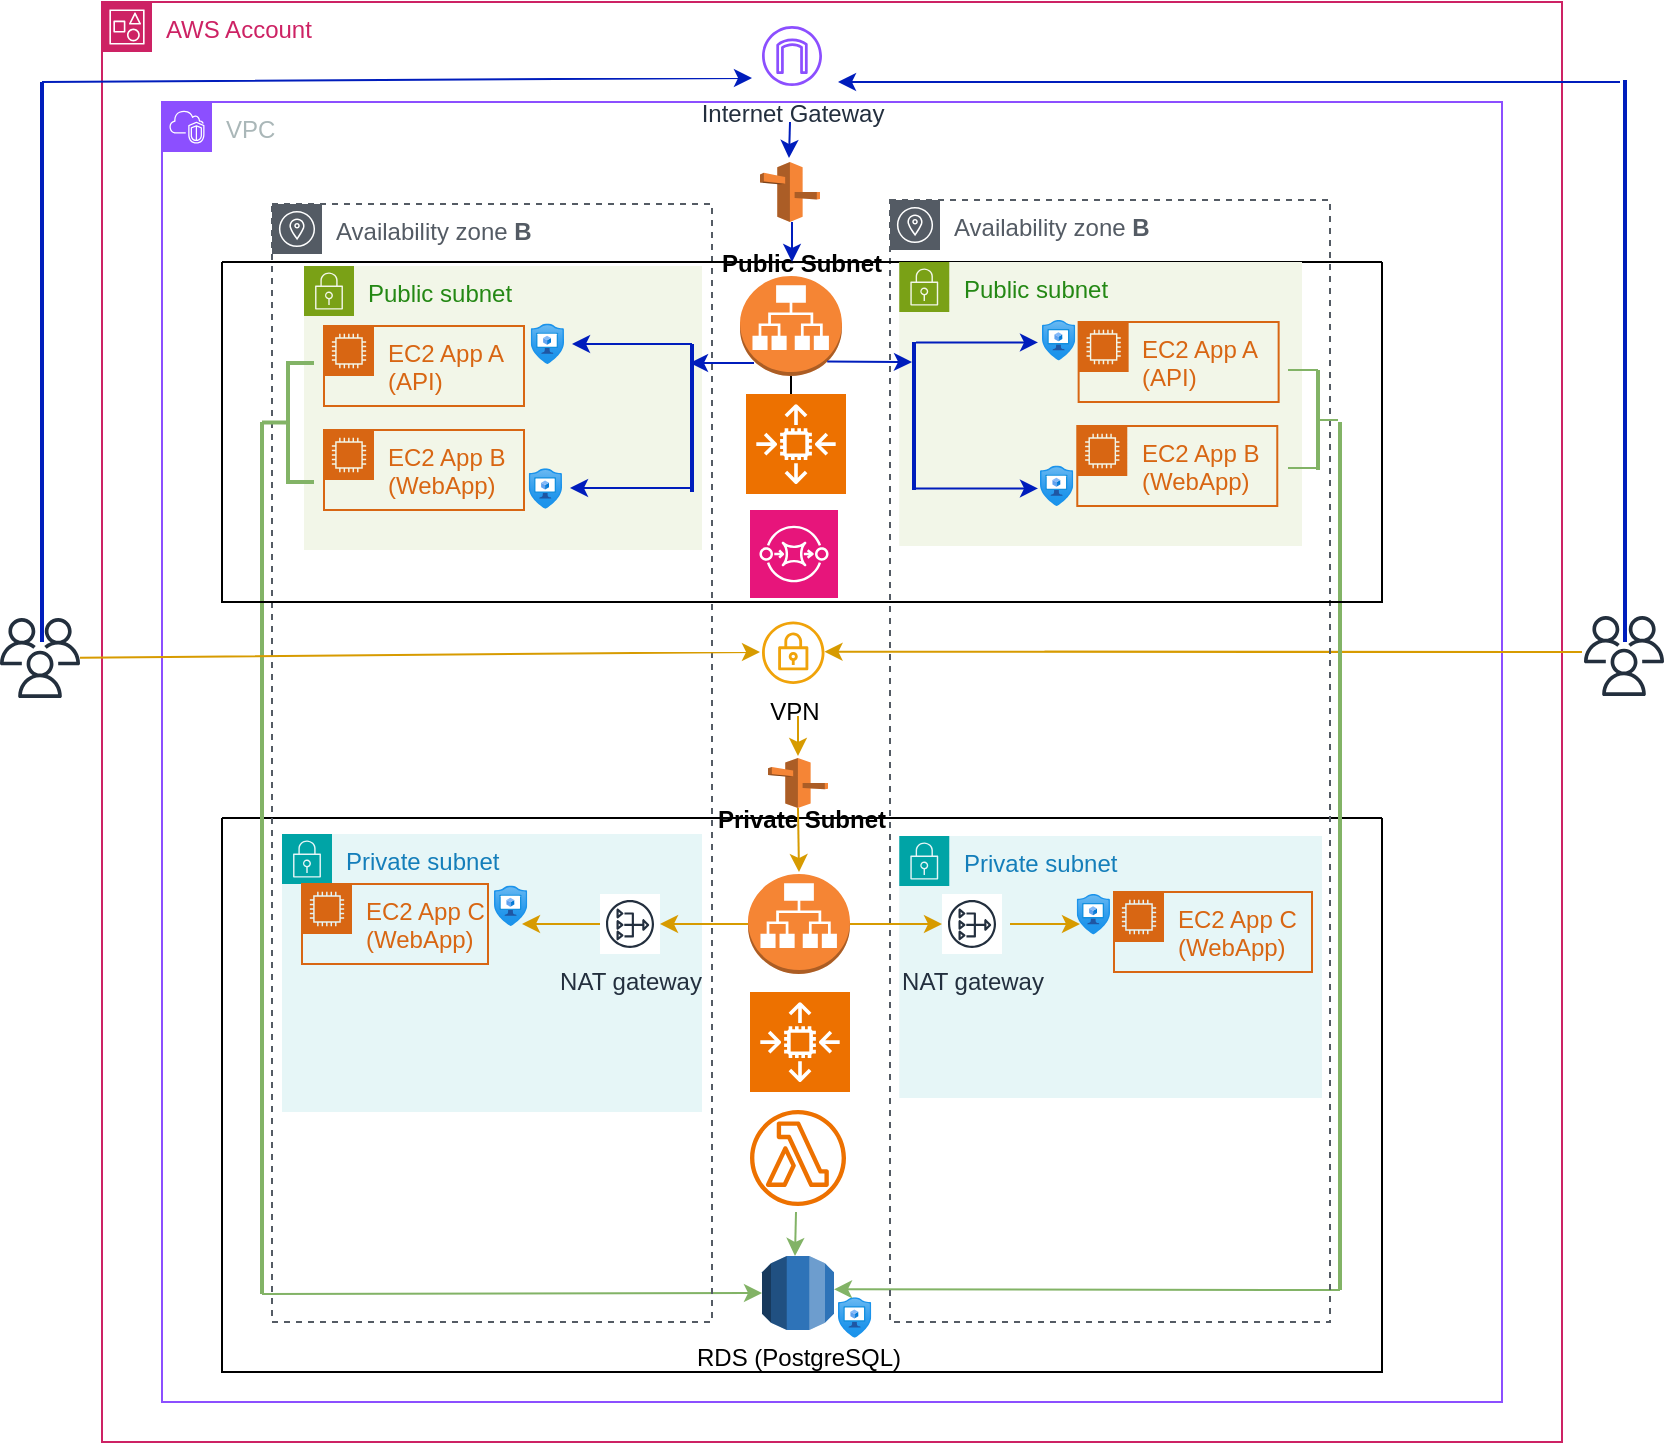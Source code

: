 <mxfile version="24.0.8" type="github">
  <diagram name="Page-1" id="gSooiQx2TL4_eroyyXrg">
    <mxGraphModel dx="1194" dy="716" grid="1" gridSize="10" guides="1" tooltips="1" connect="1" arrows="1" fold="1" page="1" pageScale="1" pageWidth="850" pageHeight="1100" math="0" shadow="0">
      <root>
        <mxCell id="0" />
        <mxCell id="1" parent="0" />
        <mxCell id="qh6bIkeYXSryROl8LY-i-43" value="AWS Account" style="points=[[0,0],[0.25,0],[0.5,0],[0.75,0],[1,0],[1,0.25],[1,0.5],[1,0.75],[1,1],[0.75,1],[0.5,1],[0.25,1],[0,1],[0,0.75],[0,0.5],[0,0.25]];outlineConnect=0;gradientColor=none;html=1;whiteSpace=wrap;fontSize=12;fontStyle=0;container=1;pointerEvents=0;collapsible=0;recursiveResize=0;shape=mxgraph.aws4.group;grIcon=mxgraph.aws4.group_account;strokeColor=#CD2264;fillColor=none;verticalAlign=top;align=left;spacingLeft=30;fontColor=#CD2264;dashed=0;" vertex="1" parent="1">
          <mxGeometry x="60" y="20" width="730" height="720" as="geometry" />
        </mxCell>
        <mxCell id="qh6bIkeYXSryROl8LY-i-1" value="VPC" style="points=[[0,0],[0.25,0],[0.5,0],[0.75,0],[1,0],[1,0.25],[1,0.5],[1,0.75],[1,1],[0.75,1],[0.5,1],[0.25,1],[0,1],[0,0.75],[0,0.5],[0,0.25]];outlineConnect=0;gradientColor=none;html=1;whiteSpace=wrap;fontSize=12;fontStyle=0;container=1;pointerEvents=0;collapsible=0;recursiveResize=0;shape=mxgraph.aws4.group;grIcon=mxgraph.aws4.group_vpc2;strokeColor=#8C4FFF;fillColor=none;verticalAlign=top;align=left;spacingLeft=30;fontColor=#AAB7B8;dashed=0;" vertex="1" parent="qh6bIkeYXSryROl8LY-i-43">
          <mxGeometry x="30" y="50" width="670" height="650" as="geometry" />
        </mxCell>
        <mxCell id="qh6bIkeYXSryROl8LY-i-3" value="Public subnet" style="points=[[0,0],[0.25,0],[0.5,0],[0.75,0],[1,0],[1,0.25],[1,0.5],[1,0.75],[1,1],[0.75,1],[0.5,1],[0.25,1],[0,1],[0,0.75],[0,0.5],[0,0.25]];outlineConnect=0;gradientColor=none;html=1;whiteSpace=wrap;fontSize=12;fontStyle=0;container=1;pointerEvents=0;collapsible=0;recursiveResize=0;shape=mxgraph.aws4.group;grIcon=mxgraph.aws4.group_security_group;grStroke=0;strokeColor=#7AA116;fillColor=#F2F6E8;verticalAlign=top;align=left;spacingLeft=30;fontColor=#248814;dashed=0;" vertex="1" parent="qh6bIkeYXSryROl8LY-i-1">
          <mxGeometry x="71" y="82" width="199" height="142" as="geometry" />
        </mxCell>
        <mxCell id="qh6bIkeYXSryROl8LY-i-5" value="EC2 App A (API)" style="points=[[0,0],[0.25,0],[0.5,0],[0.75,0],[1,0],[1,0.25],[1,0.5],[1,0.75],[1,1],[0.75,1],[0.5,1],[0.25,1],[0,1],[0,0.75],[0,0.5],[0,0.25]];outlineConnect=0;gradientColor=none;html=1;whiteSpace=wrap;fontSize=12;fontStyle=0;container=1;pointerEvents=0;collapsible=0;recursiveResize=0;shape=mxgraph.aws4.group;grIcon=mxgraph.aws4.group_ec2_instance_contents;strokeColor=#D86613;fillColor=none;verticalAlign=top;align=left;spacingLeft=30;fontColor=#D86613;dashed=0;" vertex="1" parent="qh6bIkeYXSryROl8LY-i-3">
          <mxGeometry x="10" y="30" width="100" height="40" as="geometry" />
        </mxCell>
        <mxCell id="qh6bIkeYXSryROl8LY-i-6" value="EC2 App B (WebApp)" style="points=[[0,0],[0.25,0],[0.5,0],[0.75,0],[1,0],[1,0.25],[1,0.5],[1,0.75],[1,1],[0.75,1],[0.5,1],[0.25,1],[0,1],[0,0.75],[0,0.5],[0,0.25]];outlineConnect=0;gradientColor=none;html=1;whiteSpace=wrap;fontSize=12;fontStyle=0;container=1;pointerEvents=0;collapsible=0;recursiveResize=0;shape=mxgraph.aws4.group;grIcon=mxgraph.aws4.group_ec2_instance_contents;strokeColor=#D86613;fillColor=none;verticalAlign=top;align=left;spacingLeft=30;fontColor=#D86613;dashed=0;" vertex="1" parent="qh6bIkeYXSryROl8LY-i-3">
          <mxGeometry x="10" y="82" width="100" height="40" as="geometry" />
        </mxCell>
        <mxCell id="qh6bIkeYXSryROl8LY-i-10" value="" style="image;aspect=fixed;html=1;points=[];align=center;fontSize=12;image=img/lib/azure2/security/Application_Security_Groups.svg;" vertex="1" parent="qh6bIkeYXSryROl8LY-i-3">
          <mxGeometry x="112.36" y="101.15" width="16.64" height="20.21" as="geometry" />
        </mxCell>
        <mxCell id="qh6bIkeYXSryROl8LY-i-38" value="" style="image;aspect=fixed;html=1;points=[];align=center;fontSize=12;image=img/lib/azure2/security/Application_Security_Groups.svg;" vertex="1" parent="qh6bIkeYXSryROl8LY-i-3">
          <mxGeometry x="113.36" y="28.79" width="16.64" height="20.21" as="geometry" />
        </mxCell>
        <mxCell id="qh6bIkeYXSryROl8LY-i-16" value="Private subnet" style="points=[[0,0],[0.25,0],[0.5,0],[0.75,0],[1,0],[1,0.25],[1,0.5],[1,0.75],[1,1],[0.75,1],[0.5,1],[0.25,1],[0,1],[0,0.75],[0,0.5],[0,0.25]];outlineConnect=0;gradientColor=none;html=1;whiteSpace=wrap;fontSize=12;fontStyle=0;container=1;pointerEvents=0;collapsible=0;recursiveResize=0;shape=mxgraph.aws4.group;grIcon=mxgraph.aws4.group_security_group;grStroke=0;strokeColor=#00A4A6;fillColor=#E6F6F7;verticalAlign=top;align=left;spacingLeft=30;fontColor=#147EBA;dashed=0;" vertex="1" parent="qh6bIkeYXSryROl8LY-i-1">
          <mxGeometry x="60" y="366" width="210" height="139" as="geometry" />
        </mxCell>
        <mxCell id="qh6bIkeYXSryROl8LY-i-17" value="EC2 App C (WebApp)" style="points=[[0,0],[0.25,0],[0.5,0],[0.75,0],[1,0],[1,0.25],[1,0.5],[1,0.75],[1,1],[0.75,1],[0.5,1],[0.25,1],[0,1],[0,0.75],[0,0.5],[0,0.25]];outlineConnect=0;gradientColor=none;html=1;whiteSpace=wrap;fontSize=12;fontStyle=0;container=1;pointerEvents=0;collapsible=0;recursiveResize=0;shape=mxgraph.aws4.group;grIcon=mxgraph.aws4.group_ec2_instance_contents;strokeColor=#D86613;fillColor=none;verticalAlign=top;align=left;spacingLeft=30;fontColor=#D86613;dashed=0;" vertex="1" parent="qh6bIkeYXSryROl8LY-i-16">
          <mxGeometry x="10" y="25" width="93" height="40" as="geometry" />
        </mxCell>
        <mxCell id="qh6bIkeYXSryROl8LY-i-20" value="" style="sketch=0;outlineConnect=0;fontColor=#232F3E;gradientColor=none;fillColor=#ED7100;strokeColor=none;dashed=0;verticalLabelPosition=bottom;verticalAlign=top;align=center;html=1;fontSize=12;fontStyle=0;aspect=fixed;pointerEvents=1;shape=mxgraph.aws4.lambda_function;" vertex="1" parent="qh6bIkeYXSryROl8LY-i-16">
          <mxGeometry x="234" y="138" width="48" height="48" as="geometry" />
        </mxCell>
        <mxCell id="qh6bIkeYXSryROl8LY-i-41" value="" style="image;aspect=fixed;html=1;points=[];align=center;fontSize=12;image=img/lib/azure2/security/Application_Security_Groups.svg;" vertex="1" parent="qh6bIkeYXSryROl8LY-i-16">
          <mxGeometry x="106" y="25.79" width="16.64" height="20.21" as="geometry" />
        </mxCell>
        <mxCell id="qh6bIkeYXSryROl8LY-i-45" value="Internet Gateway" style="sketch=0;outlineConnect=0;fontColor=#232F3E;gradientColor=none;fillColor=#8C4FFF;strokeColor=none;dashed=0;verticalLabelPosition=bottom;verticalAlign=top;align=center;html=1;fontSize=12;fontStyle=0;aspect=fixed;pointerEvents=1;shape=mxgraph.aws4.internet_gateway;" vertex="1" parent="qh6bIkeYXSryROl8LY-i-1">
          <mxGeometry x="300" y="-38" width="30" height="30" as="geometry" />
        </mxCell>
        <mxCell id="qh6bIkeYXSryROl8LY-i-59" value="" style="sketch=0;points=[[0,0,0],[0.25,0,0],[0.5,0,0],[0.75,0,0],[1,0,0],[0,1,0],[0.25,1,0],[0.5,1,0],[0.75,1,0],[1,1,0],[0,0.25,0],[0,0.5,0],[0,0.75,0],[1,0.25,0],[1,0.5,0],[1,0.75,0]];outlineConnect=0;fontColor=#232F3E;fillColor=#E7157B;strokeColor=#ffffff;dashed=0;verticalLabelPosition=bottom;verticalAlign=top;align=center;html=1;fontSize=12;fontStyle=0;aspect=fixed;shape=mxgraph.aws4.resourceIcon;resIcon=mxgraph.aws4.sqs;" vertex="1" parent="qh6bIkeYXSryROl8LY-i-1">
          <mxGeometry x="294" y="204" width="44" height="44" as="geometry" />
        </mxCell>
        <mxCell id="qh6bIkeYXSryROl8LY-i-111" value="Private Subnet" style="swimlane;startSize=0;" vertex="1" parent="qh6bIkeYXSryROl8LY-i-1">
          <mxGeometry x="30" y="358" width="580" height="277" as="geometry" />
        </mxCell>
        <mxCell id="qh6bIkeYXSryROl8LY-i-98" value="NAT gateway" style="sketch=0;outlineConnect=0;fontColor=#232F3E;gradientColor=none;strokeColor=#232F3E;fillColor=#ffffff;dashed=0;verticalLabelPosition=bottom;verticalAlign=top;align=center;html=1;fontSize=12;fontStyle=0;aspect=fixed;shape=mxgraph.aws4.resourceIcon;resIcon=mxgraph.aws4.nat_gateway;" vertex="1" parent="qh6bIkeYXSryROl8LY-i-111">
          <mxGeometry x="189" y="38" width="30" height="30" as="geometry" />
        </mxCell>
        <mxCell id="qh6bIkeYXSryROl8LY-i-85" value="Private subnet" style="points=[[0,0],[0.25,0],[0.5,0],[0.75,0],[1,0],[1,0.25],[1,0.5],[1,0.75],[1,1],[0.75,1],[0.5,1],[0.25,1],[0,1],[0,0.75],[0,0.5],[0,0.25]];outlineConnect=0;gradientColor=none;html=1;whiteSpace=wrap;fontSize=12;fontStyle=0;container=1;pointerEvents=0;collapsible=0;recursiveResize=0;shape=mxgraph.aws4.group;grIcon=mxgraph.aws4.group_security_group;grStroke=0;strokeColor=#00A4A6;fillColor=#E6F6F7;verticalAlign=top;align=left;spacingLeft=30;fontColor=#147EBA;dashed=0;" vertex="1" parent="qh6bIkeYXSryROl8LY-i-111">
          <mxGeometry x="338.64" y="9" width="211.36" height="131" as="geometry" />
        </mxCell>
        <mxCell id="qh6bIkeYXSryROl8LY-i-86" value="EC2 App C (WebApp)" style="points=[[0,0],[0.25,0],[0.5,0],[0.75,0],[1,0],[1,0.25],[1,0.5],[1,0.75],[1,1],[0.75,1],[0.5,1],[0.25,1],[0,1],[0,0.75],[0,0.5],[0,0.25]];outlineConnect=0;gradientColor=none;html=1;whiteSpace=wrap;fontSize=12;fontStyle=0;container=1;pointerEvents=0;collapsible=0;recursiveResize=0;shape=mxgraph.aws4.group;grIcon=mxgraph.aws4.group_ec2_instance_contents;strokeColor=#D86613;fillColor=none;verticalAlign=top;align=left;spacingLeft=30;fontColor=#D86613;dashed=0;" vertex="1" parent="qh6bIkeYXSryROl8LY-i-85">
          <mxGeometry x="107.36" y="28" width="99" height="40" as="geometry" />
        </mxCell>
        <mxCell id="qh6bIkeYXSryROl8LY-i-91" value="" style="image;aspect=fixed;html=1;points=[];align=center;fontSize=12;image=img/lib/azure2/security/Application_Security_Groups.svg;" vertex="1" parent="qh6bIkeYXSryROl8LY-i-85">
          <mxGeometry x="88.72" y="29" width="16.64" height="20.21" as="geometry" />
        </mxCell>
        <mxCell id="qh6bIkeYXSryROl8LY-i-157" value="" style="edgeStyle=orthogonalEdgeStyle;rounded=0;orthogonalLoop=1;jettySize=auto;html=1;fillColor=#ffe6cc;strokeColor=#d79b00;" edge="1" parent="qh6bIkeYXSryROl8LY-i-85">
          <mxGeometry relative="1" as="geometry">
            <mxPoint x="55.36" y="44" as="sourcePoint" />
            <mxPoint x="90.36" y="44" as="targetPoint" />
          </mxGeometry>
        </mxCell>
        <mxCell id="qh6bIkeYXSryROl8LY-i-121" value="NAT gateway" style="sketch=0;outlineConnect=0;fontColor=#232F3E;gradientColor=none;strokeColor=#232F3E;fillColor=#ffffff;dashed=0;verticalLabelPosition=bottom;verticalAlign=top;align=center;html=1;fontSize=12;fontStyle=0;aspect=fixed;shape=mxgraph.aws4.resourceIcon;resIcon=mxgraph.aws4.nat_gateway;" vertex="1" parent="qh6bIkeYXSryROl8LY-i-85">
          <mxGeometry x="21.36" y="29" width="30" height="30" as="geometry" />
        </mxCell>
        <mxCell id="qh6bIkeYXSryROl8LY-i-140" value="" style="endArrow=classic;html=1;rounded=0;fillColor=#ffe6cc;strokeColor=#d79b00;exitX=0.5;exitY=1;exitDx=0;exitDy=0;exitPerimeter=0;" edge="1" parent="qh6bIkeYXSryROl8LY-i-111" source="qh6bIkeYXSryROl8LY-i-197">
          <mxGeometry width="50" height="50" relative="1" as="geometry">
            <mxPoint x="289" y="2" as="sourcePoint" />
            <mxPoint x="288.5" y="27" as="targetPoint" />
          </mxGeometry>
        </mxCell>
        <mxCell id="qh6bIkeYXSryROl8LY-i-24" value="RDS (PostgreSQL)" style="outlineConnect=0;dashed=0;verticalLabelPosition=bottom;verticalAlign=top;align=center;html=1;shape=mxgraph.aws3.rds;fillColor=#2E73B8;gradientColor=none;" vertex="1" parent="qh6bIkeYXSryROl8LY-i-111">
          <mxGeometry x="270" y="219" width="36" height="37" as="geometry" />
        </mxCell>
        <mxCell id="qh6bIkeYXSryROl8LY-i-39" value="" style="image;aspect=fixed;html=1;points=[];align=center;fontSize=12;image=img/lib/azure2/security/Application_Security_Groups.svg;" vertex="1" parent="qh6bIkeYXSryROl8LY-i-111">
          <mxGeometry x="308" y="239.64" width="16.64" height="20.21" as="geometry" />
        </mxCell>
        <mxCell id="qh6bIkeYXSryROl8LY-i-168" value="" style="endArrow=classic;html=1;rounded=0;fillColor=#d5e8d4;strokeColor=#82b366;exitX=1;exitY=0.5;exitDx=0;exitDy=0;exitPerimeter=0;" edge="1" parent="qh6bIkeYXSryROl8LY-i-111" source="qh6bIkeYXSryROl8LY-i-167">
          <mxGeometry width="50" height="50" relative="1" as="geometry">
            <mxPoint x="586" y="235.64" as="sourcePoint" />
            <mxPoint x="306" y="235.64" as="targetPoint" />
          </mxGeometry>
        </mxCell>
        <mxCell id="qh6bIkeYXSryROl8LY-i-169" value="" style="endArrow=classic;html=1;rounded=0;fillColor=#d5e8d4;strokeColor=#82b366;" edge="1" parent="qh6bIkeYXSryROl8LY-i-111">
          <mxGeometry width="50" height="50" relative="1" as="geometry">
            <mxPoint x="287" y="197" as="sourcePoint" />
            <mxPoint x="286.5" y="219" as="targetPoint" />
          </mxGeometry>
        </mxCell>
        <mxCell id="qh6bIkeYXSryROl8LY-i-47" value="VPN" style="sketch=0;outlineConnect=0;fillColor=#f0a30a;strokeColor=#BD7000;dashed=0;verticalLabelPosition=bottom;verticalAlign=top;align=center;html=1;fontSize=12;fontStyle=0;aspect=fixed;pointerEvents=1;shape=mxgraph.aws4.vpn_gateway;fontColor=#000000;" vertex="1" parent="qh6bIkeYXSryROl8LY-i-1">
          <mxGeometry x="300" y="259.75" width="31.25" height="31.25" as="geometry" />
        </mxCell>
        <mxCell id="qh6bIkeYXSryROl8LY-i-125" value="" style="endArrow=classic;html=1;rounded=0;fillColor=#0050ef;strokeColor=#001DBC;" edge="1" parent="qh6bIkeYXSryROl8LY-i-1">
          <mxGeometry width="50" height="50" relative="1" as="geometry">
            <mxPoint x="314" y="10" as="sourcePoint" />
            <mxPoint x="313.5" y="28" as="targetPoint" />
          </mxGeometry>
        </mxCell>
        <mxCell id="qh6bIkeYXSryROl8LY-i-128" value="" style="line;strokeWidth=2;direction=south;html=1;fillColor=#d5e8d4;strokeColor=#82b366;" vertex="1" parent="qh6bIkeYXSryROl8LY-i-1">
          <mxGeometry x="45" y="160" width="10" height="436" as="geometry" />
        </mxCell>
        <mxCell id="qh6bIkeYXSryROl8LY-i-139" value="" style="endArrow=classic;html=1;rounded=0;fillColor=#ffe6cc;strokeColor=#d79b00;" edge="1" parent="qh6bIkeYXSryROl8LY-i-1">
          <mxGeometry width="50" height="50" relative="1" as="geometry">
            <mxPoint x="441.25" y="274.88" as="sourcePoint" />
            <mxPoint x="331.25" y="274.88" as="targetPoint" />
            <Array as="points">
              <mxPoint x="710" y="275" />
            </Array>
          </mxGeometry>
        </mxCell>
        <mxCell id="qh6bIkeYXSryROl8LY-i-155" value="" style="edgeStyle=orthogonalEdgeStyle;rounded=0;orthogonalLoop=1;jettySize=auto;html=1;fillColor=#ffe6cc;strokeColor=#d79b00;" edge="1" parent="qh6bIkeYXSryROl8LY-i-1" source="qh6bIkeYXSryROl8LY-i-98">
          <mxGeometry relative="1" as="geometry">
            <mxPoint x="180" y="411" as="targetPoint" />
          </mxGeometry>
        </mxCell>
        <mxCell id="qh6bIkeYXSryROl8LY-i-167" value="" style="line;strokeWidth=2;direction=south;html=1;fillColor=#d5e8d4;strokeColor=#82b366;" vertex="1" parent="qh6bIkeYXSryROl8LY-i-1">
          <mxGeometry x="584" y="160" width="10" height="434" as="geometry" />
        </mxCell>
        <mxCell id="qh6bIkeYXSryROl8LY-i-182" value="" style="outlineConnect=0;dashed=0;verticalLabelPosition=bottom;verticalAlign=top;align=center;html=1;shape=mxgraph.aws3.route_53;fillColor=#F58536;gradientColor=none;" vertex="1" parent="qh6bIkeYXSryROl8LY-i-1">
          <mxGeometry x="299" y="30" width="30" height="30" as="geometry" />
        </mxCell>
        <mxCell id="qh6bIkeYXSryROl8LY-i-159" value="" style="endArrow=classic;html=1;rounded=0;fillColor=#d5e8d4;strokeColor=#82b366;exitX=1;exitY=0.5;exitDx=0;exitDy=0;exitPerimeter=0;entryX=0;entryY=0.5;entryDx=0;entryDy=0;entryPerimeter=0;" edge="1" parent="qh6bIkeYXSryROl8LY-i-1" source="qh6bIkeYXSryROl8LY-i-128" target="qh6bIkeYXSryROl8LY-i-24">
          <mxGeometry width="50" height="50" relative="1" as="geometry">
            <mxPoint x="210" y="595" as="sourcePoint" />
            <mxPoint x="300" y="595" as="targetPoint" />
          </mxGeometry>
        </mxCell>
        <mxCell id="qh6bIkeYXSryROl8LY-i-198" value="" style="endArrow=classic;html=1;rounded=0;fillColor=#ffe6cc;strokeColor=#d79b00;" edge="1" parent="qh6bIkeYXSryROl8LY-i-1">
          <mxGeometry width="50" height="50" relative="1" as="geometry">
            <mxPoint x="318" y="307" as="sourcePoint" />
            <mxPoint x="318" y="327" as="targetPoint" />
          </mxGeometry>
        </mxCell>
        <mxCell id="qh6bIkeYXSryROl8LY-i-126" value="Availability zone &lt;b&gt;B&lt;/b&gt;" style="sketch=0;outlineConnect=0;gradientColor=none;html=1;whiteSpace=wrap;fontSize=12;fontStyle=0;shape=mxgraph.aws4.group;grIcon=mxgraph.aws4.group_availability_zone;strokeColor=#545B64;fillColor=none;verticalAlign=top;align=left;spacingLeft=30;fontColor=#545B64;dashed=1;" vertex="1" parent="qh6bIkeYXSryROl8LY-i-1">
          <mxGeometry x="55" y="51" width="220" height="559" as="geometry" />
        </mxCell>
        <mxCell id="qh6bIkeYXSryROl8LY-i-104" value="Availability zone &lt;b&gt;B&lt;/b&gt;" style="sketch=0;outlineConnect=0;gradientColor=none;html=1;whiteSpace=wrap;fontSize=12;fontStyle=0;shape=mxgraph.aws4.group;grIcon=mxgraph.aws4.group_availability_zone;strokeColor=#545B64;fillColor=none;verticalAlign=top;align=left;spacingLeft=30;fontColor=#545B64;dashed=1;" vertex="1" parent="qh6bIkeYXSryROl8LY-i-1">
          <mxGeometry x="364" y="49" width="220" height="561" as="geometry" />
        </mxCell>
        <mxCell id="qh6bIkeYXSryROl8LY-i-183" value="" style="endArrow=classic;html=1;rounded=0;fillColor=#0050ef;strokeColor=#001DBC;exitX=0;exitY=0.5;exitDx=0;exitDy=0;exitPerimeter=0;" edge="1" parent="qh6bIkeYXSryROl8LY-i-43" source="qh6bIkeYXSryROl8LY-i-123">
          <mxGeometry width="50" height="50" relative="1" as="geometry">
            <mxPoint x="43" y="38" as="sourcePoint" />
            <mxPoint x="325" y="38" as="targetPoint" />
            <Array as="points">
              <mxPoint x="324" y="38" />
            </Array>
          </mxGeometry>
        </mxCell>
        <mxCell id="qh6bIkeYXSryROl8LY-i-184" value="" style="endArrow=classic;html=1;rounded=0;fillColor=#ffe6cc;strokeColor=#d79b00;" edge="1" parent="qh6bIkeYXSryROl8LY-i-43" source="qh6bIkeYXSryROl8LY-i-110">
          <mxGeometry width="50" height="50" relative="1" as="geometry">
            <mxPoint x="-26" y="327" as="sourcePoint" />
            <mxPoint x="329" y="325" as="targetPoint" />
            <Array as="points">
              <mxPoint x="328" y="325" />
            </Array>
          </mxGeometry>
        </mxCell>
        <mxCell id="qh6bIkeYXSryROl8LY-i-113" value="" style="edgeStyle=orthogonalEdgeStyle;rounded=0;orthogonalLoop=1;jettySize=auto;html=1;" edge="1" parent="1" source="qh6bIkeYXSryROl8LY-i-70" target="qh6bIkeYXSryROl8LY-i-95">
          <mxGeometry relative="1" as="geometry" />
        </mxCell>
        <mxCell id="qh6bIkeYXSryROl8LY-i-70" value="" style="outlineConnect=0;dashed=0;verticalLabelPosition=bottom;verticalAlign=top;align=center;html=1;shape=mxgraph.aws3.application_load_balancer;fillColor=#F58534;gradientColor=none;" vertex="1" parent="1">
          <mxGeometry x="379" y="157" width="51" height="50" as="geometry" />
        </mxCell>
        <mxCell id="qh6bIkeYXSryROl8LY-i-95" value="" style="sketch=0;points=[[0,0,0],[0.25,0,0],[0.5,0,0],[0.75,0,0],[1,0,0],[0,1,0],[0.25,1,0],[0.5,1,0],[0.75,1,0],[1,1,0],[0,0.25,0],[0,0.5,0],[0,0.75,0],[1,0.25,0],[1,0.5,0],[1,0.75,0]];outlineConnect=0;fontColor=#232F3E;fillColor=#ED7100;strokeColor=#ffffff;dashed=0;verticalLabelPosition=bottom;verticalAlign=top;align=center;html=1;fontSize=12;fontStyle=0;aspect=fixed;shape=mxgraph.aws4.resourceIcon;resIcon=mxgraph.aws4.auto_scaling2;" vertex="1" parent="1">
          <mxGeometry x="382" y="216" width="50" height="50" as="geometry" />
        </mxCell>
        <mxCell id="qh6bIkeYXSryROl8LY-i-148" value="" style="edgeStyle=orthogonalEdgeStyle;rounded=0;orthogonalLoop=1;jettySize=auto;html=1;fillColor=#ffe6cc;strokeColor=#d79b00;" edge="1" parent="1" source="qh6bIkeYXSryROl8LY-i-96" target="qh6bIkeYXSryROl8LY-i-121">
          <mxGeometry relative="1" as="geometry" />
        </mxCell>
        <mxCell id="qh6bIkeYXSryROl8LY-i-151" value="" style="edgeStyle=orthogonalEdgeStyle;rounded=0;orthogonalLoop=1;jettySize=auto;html=1;fillColor=#ffe6cc;strokeColor=#d79b00;" edge="1" parent="1" source="qh6bIkeYXSryROl8LY-i-96" target="qh6bIkeYXSryROl8LY-i-98">
          <mxGeometry relative="1" as="geometry" />
        </mxCell>
        <mxCell id="qh6bIkeYXSryROl8LY-i-96" value="" style="outlineConnect=0;dashed=0;verticalLabelPosition=bottom;verticalAlign=top;align=center;html=1;shape=mxgraph.aws3.application_load_balancer;fillColor=#F58534;gradientColor=none;" vertex="1" parent="1">
          <mxGeometry x="383" y="456" width="51" height="50" as="geometry" />
        </mxCell>
        <mxCell id="qh6bIkeYXSryROl8LY-i-97" value="" style="sketch=0;points=[[0,0,0],[0.25,0,0],[0.5,0,0],[0.75,0,0],[1,0,0],[0,1,0],[0.25,1,0],[0.5,1,0],[0.75,1,0],[1,1,0],[0,0.25,0],[0,0.5,0],[0,0.75,0],[1,0.25,0],[1,0.5,0],[1,0.75,0]];outlineConnect=0;fontColor=#232F3E;fillColor=#ED7100;strokeColor=#ffffff;dashed=0;verticalLabelPosition=bottom;verticalAlign=top;align=center;html=1;fontSize=12;fontStyle=0;aspect=fixed;shape=mxgraph.aws4.resourceIcon;resIcon=mxgraph.aws4.auto_scaling2;" vertex="1" parent="1">
          <mxGeometry x="384" y="515" width="50" height="50" as="geometry" />
        </mxCell>
        <mxCell id="qh6bIkeYXSryROl8LY-i-110" value="" style="sketch=0;outlineConnect=0;fontColor=#232F3E;gradientColor=none;fillColor=#232F3D;strokeColor=none;dashed=0;verticalLabelPosition=bottom;verticalAlign=top;align=center;html=1;fontSize=12;fontStyle=0;aspect=fixed;pointerEvents=1;shape=mxgraph.aws4.users;" vertex="1" parent="1">
          <mxGeometry x="9" y="328" width="40" height="40" as="geometry" />
        </mxCell>
        <mxCell id="qh6bIkeYXSryROl8LY-i-112" value="Public Subnet" style="swimlane;startSize=0;" vertex="1" parent="1">
          <mxGeometry x="120" y="150" width="580" height="170" as="geometry" />
        </mxCell>
        <mxCell id="qh6bIkeYXSryROl8LY-i-80" value="Public subnet" style="points=[[0,0],[0.25,0],[0.5,0],[0.75,0],[1,0],[1,0.25],[1,0.5],[1,0.75],[1,1],[0.75,1],[0.5,1],[0.25,1],[0,1],[0,0.75],[0,0.5],[0,0.25]];outlineConnect=0;gradientColor=none;html=1;whiteSpace=wrap;fontSize=12;fontStyle=0;container=1;pointerEvents=0;collapsible=0;recursiveResize=0;shape=mxgraph.aws4.group;grIcon=mxgraph.aws4.group_security_group;grStroke=0;strokeColor=#7AA116;fillColor=#F2F6E8;verticalAlign=top;align=left;spacingLeft=30;fontColor=#248814;dashed=0;" vertex="1" parent="qh6bIkeYXSryROl8LY-i-112">
          <mxGeometry x="338.64" width="201.36" height="142" as="geometry" />
        </mxCell>
        <mxCell id="qh6bIkeYXSryROl8LY-i-81" value="EC2 App A (API)" style="points=[[0,0],[0.25,0],[0.5,0],[0.75,0],[1,0],[1,0.25],[1,0.5],[1,0.75],[1,1],[0.75,1],[0.5,1],[0.25,1],[0,1],[0,0.75],[0,0.5],[0,0.25]];outlineConnect=0;gradientColor=none;html=1;whiteSpace=wrap;fontSize=12;fontStyle=0;container=1;pointerEvents=0;collapsible=0;recursiveResize=0;shape=mxgraph.aws4.group;grIcon=mxgraph.aws4.group_ec2_instance_contents;strokeColor=#D86613;fillColor=none;verticalAlign=top;align=left;spacingLeft=30;fontColor=#D86613;dashed=0;" vertex="1" parent="qh6bIkeYXSryROl8LY-i-80">
          <mxGeometry x="89.68" y="30" width="100" height="40" as="geometry" />
        </mxCell>
        <mxCell id="qh6bIkeYXSryROl8LY-i-82" value="EC2 App B (WebApp)" style="points=[[0,0],[0.25,0],[0.5,0],[0.75,0],[1,0],[1,0.25],[1,0.5],[1,0.75],[1,1],[0.75,1],[0.5,1],[0.25,1],[0,1],[0,0.75],[0,0.5],[0,0.25]];outlineConnect=0;gradientColor=none;html=1;whiteSpace=wrap;fontSize=12;fontStyle=0;container=1;pointerEvents=0;collapsible=0;recursiveResize=0;shape=mxgraph.aws4.group;grIcon=mxgraph.aws4.group_ec2_instance_contents;strokeColor=#D86613;fillColor=none;verticalAlign=top;align=left;spacingLeft=30;fontColor=#D86613;dashed=0;" vertex="1" parent="qh6bIkeYXSryROl8LY-i-80">
          <mxGeometry x="89" y="82" width="100" height="40" as="geometry" />
        </mxCell>
        <mxCell id="qh6bIkeYXSryROl8LY-i-83" value="" style="image;aspect=fixed;html=1;points=[];align=center;fontSize=12;image=img/lib/azure2/security/Application_Security_Groups.svg;fillColor=#0050ef;fontColor=#ffffff;strokeColor=#001DBC;" vertex="1" parent="qh6bIkeYXSryROl8LY-i-80">
          <mxGeometry x="70.36" y="101.79" width="16.64" height="20.21" as="geometry" />
        </mxCell>
        <mxCell id="qh6bIkeYXSryROl8LY-i-84" value="" style="image;aspect=fixed;html=1;points=[];align=center;fontSize=12;image=img/lib/azure2/security/Application_Security_Groups.svg;fillColor=#0050ef;fontColor=#ffffff;strokeColor=#001DBC;" vertex="1" parent="qh6bIkeYXSryROl8LY-i-80">
          <mxGeometry x="71.36" y="29.0" width="16.64" height="20.21" as="geometry" />
        </mxCell>
        <mxCell id="qh6bIkeYXSryROl8LY-i-190" value="" style="endArrow=classic;html=1;rounded=0;fillColor=#0050ef;strokeColor=#001DBC;" edge="1" parent="qh6bIkeYXSryROl8LY-i-80">
          <mxGeometry width="50" height="50" relative="1" as="geometry">
            <mxPoint x="8.36" y="40.21" as="sourcePoint" />
            <mxPoint x="69.36" y="40.21" as="targetPoint" />
            <Array as="points" />
          </mxGeometry>
        </mxCell>
        <mxCell id="qh6bIkeYXSryROl8LY-i-127" value="" style="strokeWidth=2;html=1;shape=mxgraph.flowchart.annotation_2;align=left;labelPosition=right;pointerEvents=1;fillColor=#d5e8d4;strokeColor=#82b366;" vertex="1" parent="qh6bIkeYXSryROl8LY-i-112">
          <mxGeometry x="20" y="50.5" width="26" height="59.5" as="geometry" />
        </mxCell>
        <mxCell id="qh6bIkeYXSryROl8LY-i-188" value="" style="endArrow=classic;html=1;rounded=0;fillColor=#0050ef;strokeColor=#001DBC;" edge="1" parent="qh6bIkeYXSryROl8LY-i-112">
          <mxGeometry width="50" height="50" relative="1" as="geometry">
            <mxPoint x="266" y="50.5" as="sourcePoint" />
            <mxPoint x="234" y="50.5" as="targetPoint" />
            <Array as="points" />
          </mxGeometry>
        </mxCell>
        <mxCell id="qh6bIkeYXSryROl8LY-i-189" value="" style="endArrow=classic;html=1;rounded=0;fillColor=#0050ef;strokeColor=#001DBC;exitX=0.855;exitY=0.855;exitDx=0;exitDy=0;exitPerimeter=0;" edge="1" parent="qh6bIkeYXSryROl8LY-i-112" source="qh6bIkeYXSryROl8LY-i-70">
          <mxGeometry width="50" height="50" relative="1" as="geometry">
            <mxPoint x="315" y="49" as="sourcePoint" />
            <mxPoint x="345" y="50" as="targetPoint" />
            <Array as="points" />
          </mxGeometry>
        </mxCell>
        <mxCell id="qh6bIkeYXSryROl8LY-i-192" value="" style="endArrow=classic;html=1;rounded=0;fillColor=#0050ef;strokeColor=#001DBC;" edge="1" parent="qh6bIkeYXSryROl8LY-i-112">
          <mxGeometry width="50" height="50" relative="1" as="geometry">
            <mxPoint x="234" y="113" as="sourcePoint" />
            <mxPoint x="174" y="113" as="targetPoint" />
            <Array as="points" />
          </mxGeometry>
        </mxCell>
        <mxCell id="qh6bIkeYXSryROl8LY-i-123" value="" style="line;strokeWidth=2;direction=south;html=1;fillColor=#0050ef;fontColor=#ffffff;strokeColor=#001DBC;" vertex="1" parent="1">
          <mxGeometry x="28" y="60" width="4" height="280" as="geometry" />
        </mxCell>
        <mxCell id="qh6bIkeYXSryROl8LY-i-132" value="" style="endArrow=classic;html=1;rounded=0;fillColor=#0050ef;strokeColor=#001DBC;" edge="1" parent="1">
          <mxGeometry width="50" height="50" relative="1" as="geometry">
            <mxPoint x="538" y="60" as="sourcePoint" />
            <mxPoint x="428" y="60" as="targetPoint" />
            <Array as="points">
              <mxPoint x="819" y="60" />
            </Array>
          </mxGeometry>
        </mxCell>
        <mxCell id="qh6bIkeYXSryROl8LY-i-133" value="" style="sketch=0;outlineConnect=0;fontColor=#232F3E;gradientColor=none;fillColor=#232F3D;strokeColor=none;dashed=0;verticalLabelPosition=bottom;verticalAlign=top;align=center;html=1;fontSize=12;fontStyle=0;aspect=fixed;pointerEvents=1;shape=mxgraph.aws4.users;" vertex="1" parent="1">
          <mxGeometry x="801" y="327" width="40" height="40" as="geometry" />
        </mxCell>
        <mxCell id="qh6bIkeYXSryROl8LY-i-134" value="" style="line;strokeWidth=2;direction=south;html=1;fillColor=#0050ef;fontColor=#ffffff;strokeColor=#001DBC;" vertex="1" parent="1">
          <mxGeometry x="818" y="59" width="7" height="281" as="geometry" />
        </mxCell>
        <mxCell id="qh6bIkeYXSryROl8LY-i-162" value="" style="line;strokeWidth=1;rotatable=0;dashed=0;labelPosition=right;align=left;verticalAlign=middle;spacingTop=0;spacingLeft=6;points=[];portConstraint=eastwest;fillColor=#d5e8d4;strokeColor=#82b366;" vertex="1" parent="1">
          <mxGeometry x="653" y="199" width="15" height="10" as="geometry" />
        </mxCell>
        <mxCell id="qh6bIkeYXSryROl8LY-i-163" value="" style="line;strokeWidth=1;rotatable=0;dashed=0;labelPosition=right;align=left;verticalAlign=middle;spacingTop=0;spacingLeft=6;points=[];portConstraint=eastwest;fillColor=#d5e8d4;strokeColor=#82b366;" vertex="1" parent="1">
          <mxGeometry x="653" y="248" width="15" height="10" as="geometry" />
        </mxCell>
        <mxCell id="qh6bIkeYXSryROl8LY-i-165" value="" style="line;strokeWidth=2;direction=south;html=1;fillColor=#d5e8d4;strokeColor=#82b366;" vertex="1" parent="1">
          <mxGeometry x="663" y="204" width="10" height="50" as="geometry" />
        </mxCell>
        <mxCell id="qh6bIkeYXSryROl8LY-i-166" value="" style="line;strokeWidth=1;rotatable=0;dashed=0;labelPosition=right;align=left;verticalAlign=middle;spacingTop=0;spacingLeft=6;points=[];portConstraint=eastwest;fillColor=#d5e8d4;strokeColor=#82b366;" vertex="1" parent="1">
          <mxGeometry x="668" y="224" width="10" height="10" as="geometry" />
        </mxCell>
        <mxCell id="qh6bIkeYXSryROl8LY-i-175" value="" style="line;strokeWidth=2;direction=south;html=1;fillColor=#0050ef;strokeColor=#001DBC;fontColor=#ffffff;" vertex="1" parent="1">
          <mxGeometry x="350" y="191" width="10" height="74" as="geometry" />
        </mxCell>
        <mxCell id="qh6bIkeYXSryROl8LY-i-180" value="" style="line;strokeWidth=2;direction=south;html=1;fillColor=#0050ef;strokeColor=#001DBC;fontColor=#ffffff;" vertex="1" parent="1">
          <mxGeometry x="461" y="190" width="10" height="74" as="geometry" />
        </mxCell>
        <mxCell id="qh6bIkeYXSryROl8LY-i-185" value="" style="endArrow=classic;html=1;rounded=0;fillColor=#0050ef;strokeColor=#001DBC;" edge="1" parent="1">
          <mxGeometry width="50" height="50" relative="1" as="geometry">
            <mxPoint x="405" y="130" as="sourcePoint" />
            <mxPoint x="405" y="150" as="targetPoint" />
          </mxGeometry>
        </mxCell>
        <mxCell id="qh6bIkeYXSryROl8LY-i-193" value="" style="endArrow=classic;html=1;rounded=0;fillColor=#0050ef;strokeColor=#001DBC;" edge="1" parent="1">
          <mxGeometry width="50" height="50" relative="1" as="geometry">
            <mxPoint x="355" y="191" as="sourcePoint" />
            <mxPoint x="295" y="191" as="targetPoint" />
            <Array as="points" />
          </mxGeometry>
        </mxCell>
        <mxCell id="qh6bIkeYXSryROl8LY-i-195" value="" style="endArrow=classic;html=1;rounded=0;fillColor=#0050ef;strokeColor=#001DBC;" edge="1" parent="1">
          <mxGeometry width="50" height="50" relative="1" as="geometry">
            <mxPoint x="467" y="263.21" as="sourcePoint" />
            <mxPoint x="528" y="263.21" as="targetPoint" />
            <Array as="points" />
          </mxGeometry>
        </mxCell>
        <mxCell id="qh6bIkeYXSryROl8LY-i-197" value="" style="outlineConnect=0;dashed=0;verticalLabelPosition=bottom;verticalAlign=top;align=center;html=1;shape=mxgraph.aws3.route_53;fillColor=#F58536;gradientColor=none;" vertex="1" parent="1">
          <mxGeometry x="393" y="398" width="30" height="25" as="geometry" />
        </mxCell>
      </root>
    </mxGraphModel>
  </diagram>
</mxfile>
